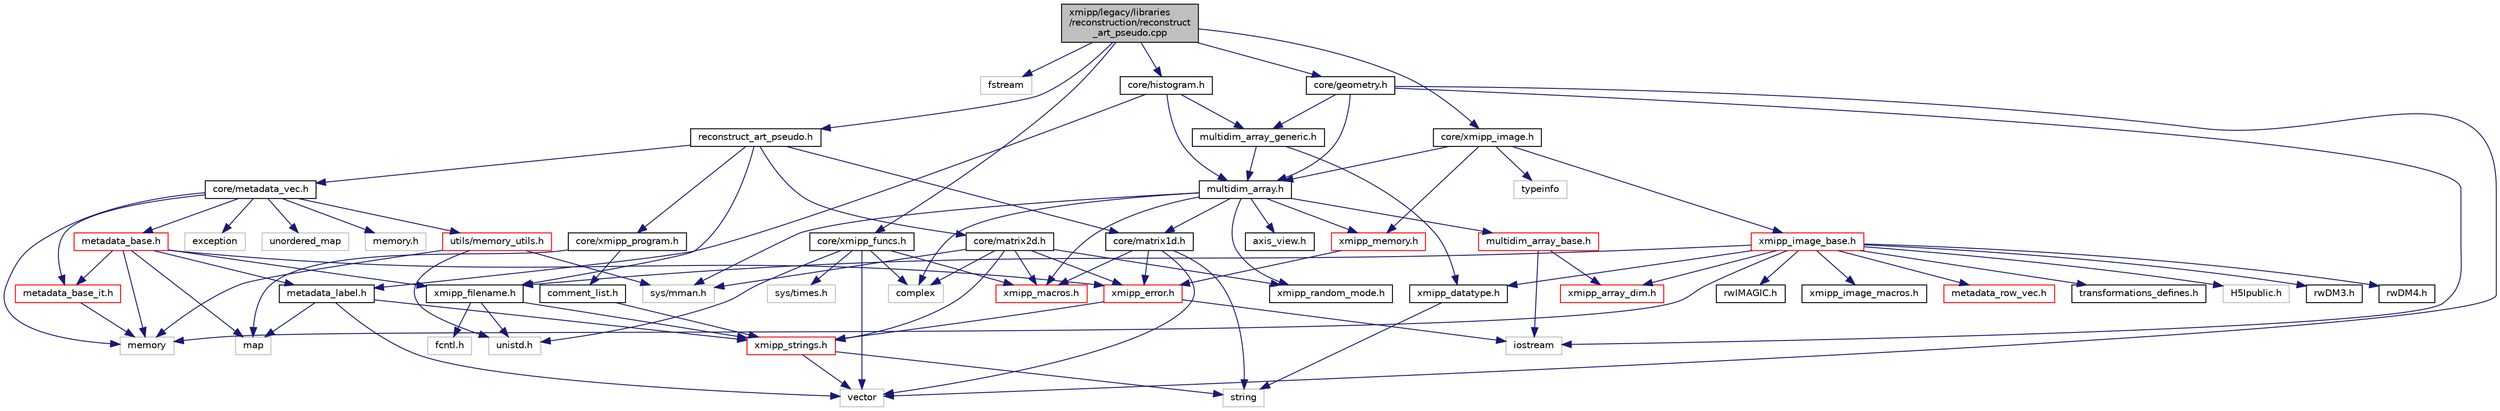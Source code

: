 digraph "xmipp/legacy/libraries/reconstruction/reconstruct_art_pseudo.cpp"
{
  edge [fontname="Helvetica",fontsize="10",labelfontname="Helvetica",labelfontsize="10"];
  node [fontname="Helvetica",fontsize="10",shape=record];
  Node0 [label="xmipp/legacy/libraries\l/reconstruction/reconstruct\l_art_pseudo.cpp",height=0.2,width=0.4,color="black", fillcolor="grey75", style="filled", fontcolor="black"];
  Node0 -> Node1 [color="midnightblue",fontsize="10",style="solid",fontname="Helvetica"];
  Node1 [label="fstream",height=0.2,width=0.4,color="grey75", fillcolor="white", style="filled"];
  Node0 -> Node2 [color="midnightblue",fontsize="10",style="solid",fontname="Helvetica"];
  Node2 [label="reconstruct_art_pseudo.h",height=0.2,width=0.4,color="black", fillcolor="white", style="filled",URL="$reconstruct__art__pseudo_8h.html"];
  Node2 -> Node3 [color="midnightblue",fontsize="10",style="solid",fontname="Helvetica"];
  Node3 [label="core/matrix1d.h",height=0.2,width=0.4,color="black", fillcolor="white", style="filled",URL="$matrix1d_8h.html"];
  Node3 -> Node4 [color="midnightblue",fontsize="10",style="solid",fontname="Helvetica"];
  Node4 [label="string",height=0.2,width=0.4,color="grey75", fillcolor="white", style="filled"];
  Node3 -> Node5 [color="midnightblue",fontsize="10",style="solid",fontname="Helvetica"];
  Node5 [label="vector",height=0.2,width=0.4,color="grey75", fillcolor="white", style="filled"];
  Node3 -> Node6 [color="midnightblue",fontsize="10",style="solid",fontname="Helvetica"];
  Node6 [label="xmipp_error.h",height=0.2,width=0.4,color="red", fillcolor="white", style="filled",URL="$xmipp__error_8h.html"];
  Node6 -> Node8 [color="midnightblue",fontsize="10",style="solid",fontname="Helvetica"];
  Node8 [label="xmipp_strings.h",height=0.2,width=0.4,color="red", fillcolor="white", style="filled",URL="$xmipp__strings_8h.html"];
  Node8 -> Node5 [color="midnightblue",fontsize="10",style="solid",fontname="Helvetica"];
  Node8 -> Node4 [color="midnightblue",fontsize="10",style="solid",fontname="Helvetica"];
  Node6 -> Node10 [color="midnightblue",fontsize="10",style="solid",fontname="Helvetica"];
  Node10 [label="iostream",height=0.2,width=0.4,color="grey75", fillcolor="white", style="filled"];
  Node3 -> Node11 [color="midnightblue",fontsize="10",style="solid",fontname="Helvetica"];
  Node11 [label="xmipp_macros.h",height=0.2,width=0.4,color="red", fillcolor="white", style="filled",URL="$xmipp__macros_8h.html"];
  Node2 -> Node14 [color="midnightblue",fontsize="10",style="solid",fontname="Helvetica"];
  Node14 [label="core/matrix2d.h",height=0.2,width=0.4,color="black", fillcolor="white", style="filled",URL="$matrix2d_8h.html"];
  Node14 -> Node15 [color="midnightblue",fontsize="10",style="solid",fontname="Helvetica"];
  Node15 [label="complex",height=0.2,width=0.4,color="grey75", fillcolor="white", style="filled"];
  Node14 -> Node16 [color="midnightblue",fontsize="10",style="solid",fontname="Helvetica"];
  Node16 [label="xmipp_random_mode.h",height=0.2,width=0.4,color="black", fillcolor="white", style="filled",URL="$xmipp__random__mode_8h.html"];
  Node14 -> Node11 [color="midnightblue",fontsize="10",style="solid",fontname="Helvetica"];
  Node14 -> Node6 [color="midnightblue",fontsize="10",style="solid",fontname="Helvetica"];
  Node14 -> Node8 [color="midnightblue",fontsize="10",style="solid",fontname="Helvetica"];
  Node14 -> Node17 [color="midnightblue",fontsize="10",style="solid",fontname="Helvetica"];
  Node17 [label="sys/mman.h",height=0.2,width=0.4,color="grey75", fillcolor="white", style="filled"];
  Node2 -> Node18 [color="midnightblue",fontsize="10",style="solid",fontname="Helvetica"];
  Node18 [label="core/metadata_vec.h",height=0.2,width=0.4,color="black", fillcolor="white", style="filled",URL="$metadata__vec_8h.html"];
  Node18 -> Node19 [color="midnightblue",fontsize="10",style="solid",fontname="Helvetica"];
  Node19 [label="memory",height=0.2,width=0.4,color="grey75", fillcolor="white", style="filled"];
  Node18 -> Node20 [color="midnightblue",fontsize="10",style="solid",fontname="Helvetica"];
  Node20 [label="exception",height=0.2,width=0.4,color="grey75", fillcolor="white", style="filled"];
  Node18 -> Node21 [color="midnightblue",fontsize="10",style="solid",fontname="Helvetica"];
  Node21 [label="unordered_map",height=0.2,width=0.4,color="grey75", fillcolor="white", style="filled"];
  Node18 -> Node22 [color="midnightblue",fontsize="10",style="solid",fontname="Helvetica"];
  Node22 [label="memory.h",height=0.2,width=0.4,color="grey75", fillcolor="white", style="filled"];
  Node18 -> Node23 [color="midnightblue",fontsize="10",style="solid",fontname="Helvetica"];
  Node23 [label="metadata_base.h",height=0.2,width=0.4,color="red", fillcolor="white", style="filled",URL="$metadata__base_8h.html"];
  Node23 -> Node25 [color="midnightblue",fontsize="10",style="solid",fontname="Helvetica"];
  Node25 [label="map",height=0.2,width=0.4,color="grey75", fillcolor="white", style="filled"];
  Node23 -> Node19 [color="midnightblue",fontsize="10",style="solid",fontname="Helvetica"];
  Node23 -> Node6 [color="midnightblue",fontsize="10",style="solid",fontname="Helvetica"];
  Node23 -> Node26 [color="midnightblue",fontsize="10",style="solid",fontname="Helvetica"];
  Node26 [label="xmipp_filename.h",height=0.2,width=0.4,color="black", fillcolor="white", style="filled",URL="$xmipp__filename_8h.html"];
  Node26 -> Node27 [color="midnightblue",fontsize="10",style="solid",fontname="Helvetica"];
  Node27 [label="unistd.h",height=0.2,width=0.4,color="grey75", fillcolor="white", style="filled"];
  Node26 -> Node8 [color="midnightblue",fontsize="10",style="solid",fontname="Helvetica"];
  Node26 -> Node28 [color="midnightblue",fontsize="10",style="solid",fontname="Helvetica"];
  Node28 [label="fcntl.h",height=0.2,width=0.4,color="grey75", fillcolor="white", style="filled"];
  Node23 -> Node29 [color="midnightblue",fontsize="10",style="solid",fontname="Helvetica"];
  Node29 [label="metadata_label.h",height=0.2,width=0.4,color="black", fillcolor="white", style="filled",URL="$metadata__label_8h.html"];
  Node29 -> Node25 [color="midnightblue",fontsize="10",style="solid",fontname="Helvetica"];
  Node29 -> Node8 [color="midnightblue",fontsize="10",style="solid",fontname="Helvetica"];
  Node29 -> Node5 [color="midnightblue",fontsize="10",style="solid",fontname="Helvetica"];
  Node23 -> Node31 [color="midnightblue",fontsize="10",style="solid",fontname="Helvetica"];
  Node31 [label="metadata_base_it.h",height=0.2,width=0.4,color="red", fillcolor="white", style="filled",URL="$metadata__base__it_8h.html"];
  Node31 -> Node19 [color="midnightblue",fontsize="10",style="solid",fontname="Helvetica"];
  Node18 -> Node31 [color="midnightblue",fontsize="10",style="solid",fontname="Helvetica"];
  Node18 -> Node40 [color="midnightblue",fontsize="10",style="solid",fontname="Helvetica"];
  Node40 [label="utils/memory_utils.h",height=0.2,width=0.4,color="red", fillcolor="white", style="filled",URL="$memory__utils_8h.html"];
  Node40 -> Node19 [color="midnightblue",fontsize="10",style="solid",fontname="Helvetica"];
  Node40 -> Node17 [color="midnightblue",fontsize="10",style="solid",fontname="Helvetica"];
  Node40 -> Node27 [color="midnightblue",fontsize="10",style="solid",fontname="Helvetica"];
  Node2 -> Node43 [color="midnightblue",fontsize="10",style="solid",fontname="Helvetica"];
  Node43 [label="core/xmipp_program.h",height=0.2,width=0.4,color="black", fillcolor="white", style="filled",URL="$xmipp__program_8h.html"];
  Node43 -> Node25 [color="midnightblue",fontsize="10",style="solid",fontname="Helvetica"];
  Node43 -> Node44 [color="midnightblue",fontsize="10",style="solid",fontname="Helvetica"];
  Node44 [label="comment_list.h",height=0.2,width=0.4,color="black", fillcolor="white", style="filled",URL="$comment__list_8h.html"];
  Node44 -> Node8 [color="midnightblue",fontsize="10",style="solid",fontname="Helvetica"];
  Node2 -> Node26 [color="midnightblue",fontsize="10",style="solid",fontname="Helvetica"];
  Node0 -> Node45 [color="midnightblue",fontsize="10",style="solid",fontname="Helvetica"];
  Node45 [label="core/histogram.h",height=0.2,width=0.4,color="black", fillcolor="white", style="filled",URL="$histogram_8h.html"];
  Node45 -> Node46 [color="midnightblue",fontsize="10",style="solid",fontname="Helvetica"];
  Node46 [label="multidim_array.h",height=0.2,width=0.4,color="black", fillcolor="white", style="filled",URL="$multidim__array_8h.html"];
  Node46 -> Node11 [color="midnightblue",fontsize="10",style="solid",fontname="Helvetica"];
  Node46 -> Node17 [color="midnightblue",fontsize="10",style="solid",fontname="Helvetica"];
  Node46 -> Node15 [color="midnightblue",fontsize="10",style="solid",fontname="Helvetica"];
  Node46 -> Node3 [color="midnightblue",fontsize="10",style="solid",fontname="Helvetica"];
  Node46 -> Node16 [color="midnightblue",fontsize="10",style="solid",fontname="Helvetica"];
  Node46 -> Node47 [color="midnightblue",fontsize="10",style="solid",fontname="Helvetica"];
  Node47 [label="multidim_array_base.h",height=0.2,width=0.4,color="red", fillcolor="white", style="filled",URL="$multidim__array__base_8h.html"];
  Node47 -> Node10 [color="midnightblue",fontsize="10",style="solid",fontname="Helvetica"];
  Node47 -> Node49 [color="midnightblue",fontsize="10",style="solid",fontname="Helvetica"];
  Node49 [label="xmipp_array_dim.h",height=0.2,width=0.4,color="red", fillcolor="white", style="filled",URL="$xmipp__array__dim_8h.html"];
  Node46 -> Node51 [color="midnightblue",fontsize="10",style="solid",fontname="Helvetica"];
  Node51 [label="xmipp_memory.h",height=0.2,width=0.4,color="red", fillcolor="white", style="filled",URL="$xmipp__memory_8h.html"];
  Node51 -> Node6 [color="midnightblue",fontsize="10",style="solid",fontname="Helvetica"];
  Node46 -> Node52 [color="midnightblue",fontsize="10",style="solid",fontname="Helvetica"];
  Node52 [label="axis_view.h",height=0.2,width=0.4,color="black", fillcolor="white", style="filled",URL="$axis__view_8h.html"];
  Node45 -> Node53 [color="midnightblue",fontsize="10",style="solid",fontname="Helvetica"];
  Node53 [label="multidim_array_generic.h",height=0.2,width=0.4,color="black", fillcolor="white", style="filled",URL="$multidim__array__generic_8h.html"];
  Node53 -> Node54 [color="midnightblue",fontsize="10",style="solid",fontname="Helvetica"];
  Node54 [label="xmipp_datatype.h",height=0.2,width=0.4,color="black", fillcolor="white", style="filled",URL="$xmipp__datatype_8h.html"];
  Node54 -> Node4 [color="midnightblue",fontsize="10",style="solid",fontname="Helvetica"];
  Node53 -> Node46 [color="midnightblue",fontsize="10",style="solid",fontname="Helvetica"];
  Node45 -> Node29 [color="midnightblue",fontsize="10",style="solid",fontname="Helvetica"];
  Node0 -> Node55 [color="midnightblue",fontsize="10",style="solid",fontname="Helvetica"];
  Node55 [label="core/geometry.h",height=0.2,width=0.4,color="black", fillcolor="white", style="filled",URL="$geometry_8h.html"];
  Node55 -> Node46 [color="midnightblue",fontsize="10",style="solid",fontname="Helvetica"];
  Node55 -> Node53 [color="midnightblue",fontsize="10",style="solid",fontname="Helvetica"];
  Node55 -> Node5 [color="midnightblue",fontsize="10",style="solid",fontname="Helvetica"];
  Node55 -> Node10 [color="midnightblue",fontsize="10",style="solid",fontname="Helvetica"];
  Node0 -> Node56 [color="midnightblue",fontsize="10",style="solid",fontname="Helvetica"];
  Node56 [label="core/xmipp_image.h",height=0.2,width=0.4,color="black", fillcolor="white", style="filled",URL="$xmipp__image_8h.html"];
  Node56 -> Node57 [color="midnightblue",fontsize="10",style="solid",fontname="Helvetica"];
  Node57 [label="typeinfo",height=0.2,width=0.4,color="grey75", fillcolor="white", style="filled"];
  Node56 -> Node46 [color="midnightblue",fontsize="10",style="solid",fontname="Helvetica"];
  Node56 -> Node58 [color="midnightblue",fontsize="10",style="solid",fontname="Helvetica"];
  Node58 [label="xmipp_image_base.h",height=0.2,width=0.4,color="red", fillcolor="white", style="filled",URL="$xmipp__image__base_8h.html"];
  Node58 -> Node19 [color="midnightblue",fontsize="10",style="solid",fontname="Helvetica"];
  Node58 -> Node59 [color="midnightblue",fontsize="10",style="solid",fontname="Helvetica"];
  Node59 [label="xmipp_image_macros.h",height=0.2,width=0.4,color="black", fillcolor="white", style="filled",URL="$xmipp__image__macros_8h.html"];
  Node58 -> Node54 [color="midnightblue",fontsize="10",style="solid",fontname="Helvetica"];
  Node58 -> Node37 [color="midnightblue",fontsize="10",style="solid",fontname="Helvetica"];
  Node37 [label="metadata_row_vec.h",height=0.2,width=0.4,color="red", fillcolor="white", style="filled",URL="$metadata__row__vec_8h.html"];
  Node58 -> Node49 [color="midnightblue",fontsize="10",style="solid",fontname="Helvetica"];
  Node58 -> Node26 [color="midnightblue",fontsize="10",style="solid",fontname="Helvetica"];
  Node58 -> Node60 [color="midnightblue",fontsize="10",style="solid",fontname="Helvetica"];
  Node60 [label="transformations_defines.h",height=0.2,width=0.4,color="black", fillcolor="white", style="filled",URL="$transformations__defines_8h.html"];
  Node58 -> Node61 [color="midnightblue",fontsize="10",style="solid",fontname="Helvetica"];
  Node61 [label="H5Ipublic.h",height=0.2,width=0.4,color="grey75", fillcolor="white", style="filled"];
  Node58 -> Node62 [color="midnightblue",fontsize="10",style="solid",fontname="Helvetica"];
  Node62 [label="rwDM3.h",height=0.2,width=0.4,color="black", fillcolor="white", style="filled",URL="$rwDM3_8h.html"];
  Node58 -> Node63 [color="midnightblue",fontsize="10",style="solid",fontname="Helvetica"];
  Node63 [label="rwDM4.h",height=0.2,width=0.4,color="black", fillcolor="white", style="filled",URL="$rwDM4_8h.html"];
  Node58 -> Node64 [color="midnightblue",fontsize="10",style="solid",fontname="Helvetica"];
  Node64 [label="rwIMAGIC.h",height=0.2,width=0.4,color="black", fillcolor="white", style="filled",URL="$rwIMAGIC_8h.html"];
  Node56 -> Node51 [color="midnightblue",fontsize="10",style="solid",fontname="Helvetica"];
  Node0 -> Node76 [color="midnightblue",fontsize="10",style="solid",fontname="Helvetica"];
  Node76 [label="core/xmipp_funcs.h",height=0.2,width=0.4,color="black", fillcolor="white", style="filled",URL="$xmipp__funcs_8h.html"];
  Node76 -> Node15 [color="midnightblue",fontsize="10",style="solid",fontname="Helvetica"];
  Node76 -> Node11 [color="midnightblue",fontsize="10",style="solid",fontname="Helvetica"];
  Node76 -> Node5 [color="midnightblue",fontsize="10",style="solid",fontname="Helvetica"];
  Node76 -> Node27 [color="midnightblue",fontsize="10",style="solid",fontname="Helvetica"];
  Node76 -> Node77 [color="midnightblue",fontsize="10",style="solid",fontname="Helvetica"];
  Node77 [label="sys/times.h",height=0.2,width=0.4,color="grey75", fillcolor="white", style="filled"];
}
